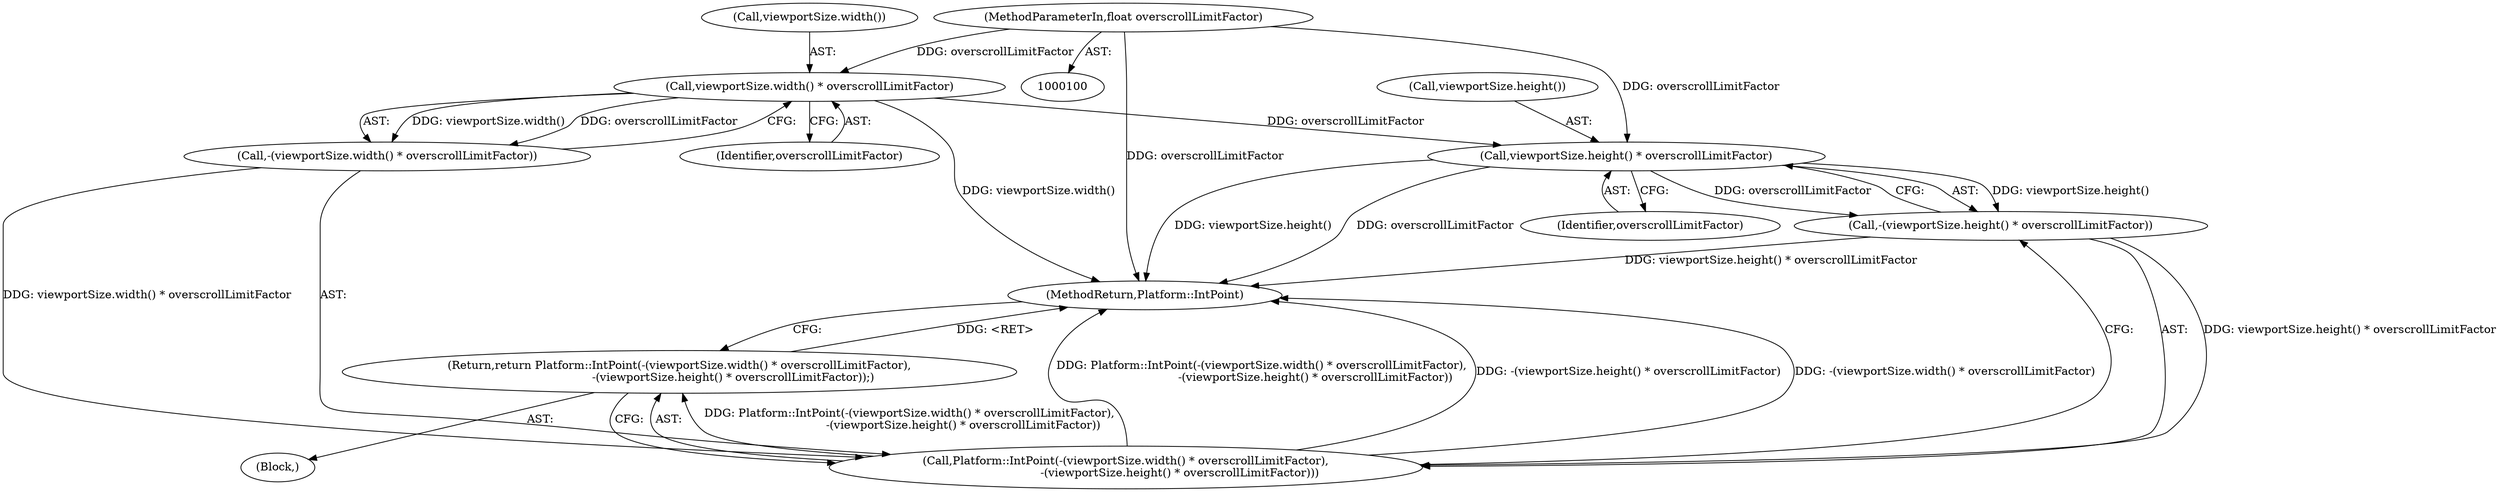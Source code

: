 digraph "1_Chrome_3057be01bcbbd1d0938afb489e18f2ca6d9b8229_1@del" {
"1000114" [label="(Call,viewportSize.height() * overscrollLimitFactor)"];
"1000110" [label="(Call,viewportSize.width() * overscrollLimitFactor)"];
"1000102" [label="(MethodParameterIn,float overscrollLimitFactor)"];
"1000113" [label="(Call,-(viewportSize.height() * overscrollLimitFactor))"];
"1000108" [label="(Call,Platform::IntPoint(-(viewportSize.width() * overscrollLimitFactor),\n                              -(viewportSize.height() * overscrollLimitFactor)))"];
"1000107" [label="(Return,return Platform::IntPoint(-(viewportSize.width() * overscrollLimitFactor),\n                              -(viewportSize.height() * overscrollLimitFactor));)"];
"1000115" [label="(Call,viewportSize.height())"];
"1000102" [label="(MethodParameterIn,float overscrollLimitFactor)"];
"1000111" [label="(Call,viewportSize.width())"];
"1000117" [label="(MethodReturn,Platform::IntPoint)"];
"1000107" [label="(Return,return Platform::IntPoint(-(viewportSize.width() * overscrollLimitFactor),\n                              -(viewportSize.height() * overscrollLimitFactor));)"];
"1000114" [label="(Call,viewportSize.height() * overscrollLimitFactor)"];
"1000103" [label="(Block,)"];
"1000108" [label="(Call,Platform::IntPoint(-(viewportSize.width() * overscrollLimitFactor),\n                              -(viewportSize.height() * overscrollLimitFactor)))"];
"1000113" [label="(Call,-(viewportSize.height() * overscrollLimitFactor))"];
"1000110" [label="(Call,viewportSize.width() * overscrollLimitFactor)"];
"1000109" [label="(Call,-(viewportSize.width() * overscrollLimitFactor))"];
"1000112" [label="(Identifier,overscrollLimitFactor)"];
"1000116" [label="(Identifier,overscrollLimitFactor)"];
"1000114" -> "1000113"  [label="AST: "];
"1000114" -> "1000116"  [label="CFG: "];
"1000115" -> "1000114"  [label="AST: "];
"1000116" -> "1000114"  [label="AST: "];
"1000113" -> "1000114"  [label="CFG: "];
"1000114" -> "1000117"  [label="DDG: viewportSize.height()"];
"1000114" -> "1000117"  [label="DDG: overscrollLimitFactor"];
"1000114" -> "1000113"  [label="DDG: viewportSize.height()"];
"1000114" -> "1000113"  [label="DDG: overscrollLimitFactor"];
"1000110" -> "1000114"  [label="DDG: overscrollLimitFactor"];
"1000102" -> "1000114"  [label="DDG: overscrollLimitFactor"];
"1000110" -> "1000109"  [label="AST: "];
"1000110" -> "1000112"  [label="CFG: "];
"1000111" -> "1000110"  [label="AST: "];
"1000112" -> "1000110"  [label="AST: "];
"1000109" -> "1000110"  [label="CFG: "];
"1000110" -> "1000117"  [label="DDG: viewportSize.width()"];
"1000110" -> "1000109"  [label="DDG: viewportSize.width()"];
"1000110" -> "1000109"  [label="DDG: overscrollLimitFactor"];
"1000102" -> "1000110"  [label="DDG: overscrollLimitFactor"];
"1000102" -> "1000100"  [label="AST: "];
"1000102" -> "1000117"  [label="DDG: overscrollLimitFactor"];
"1000113" -> "1000108"  [label="AST: "];
"1000108" -> "1000113"  [label="CFG: "];
"1000113" -> "1000117"  [label="DDG: viewportSize.height() * overscrollLimitFactor"];
"1000113" -> "1000108"  [label="DDG: viewportSize.height() * overscrollLimitFactor"];
"1000108" -> "1000107"  [label="AST: "];
"1000109" -> "1000108"  [label="AST: "];
"1000107" -> "1000108"  [label="CFG: "];
"1000108" -> "1000117"  [label="DDG: Platform::IntPoint(-(viewportSize.width() * overscrollLimitFactor),\n                              -(viewportSize.height() * overscrollLimitFactor))"];
"1000108" -> "1000117"  [label="DDG: -(viewportSize.height() * overscrollLimitFactor)"];
"1000108" -> "1000117"  [label="DDG: -(viewportSize.width() * overscrollLimitFactor)"];
"1000108" -> "1000107"  [label="DDG: Platform::IntPoint(-(viewportSize.width() * overscrollLimitFactor),\n                              -(viewportSize.height() * overscrollLimitFactor))"];
"1000109" -> "1000108"  [label="DDG: viewportSize.width() * overscrollLimitFactor"];
"1000107" -> "1000103"  [label="AST: "];
"1000117" -> "1000107"  [label="CFG: "];
"1000107" -> "1000117"  [label="DDG: <RET>"];
}
